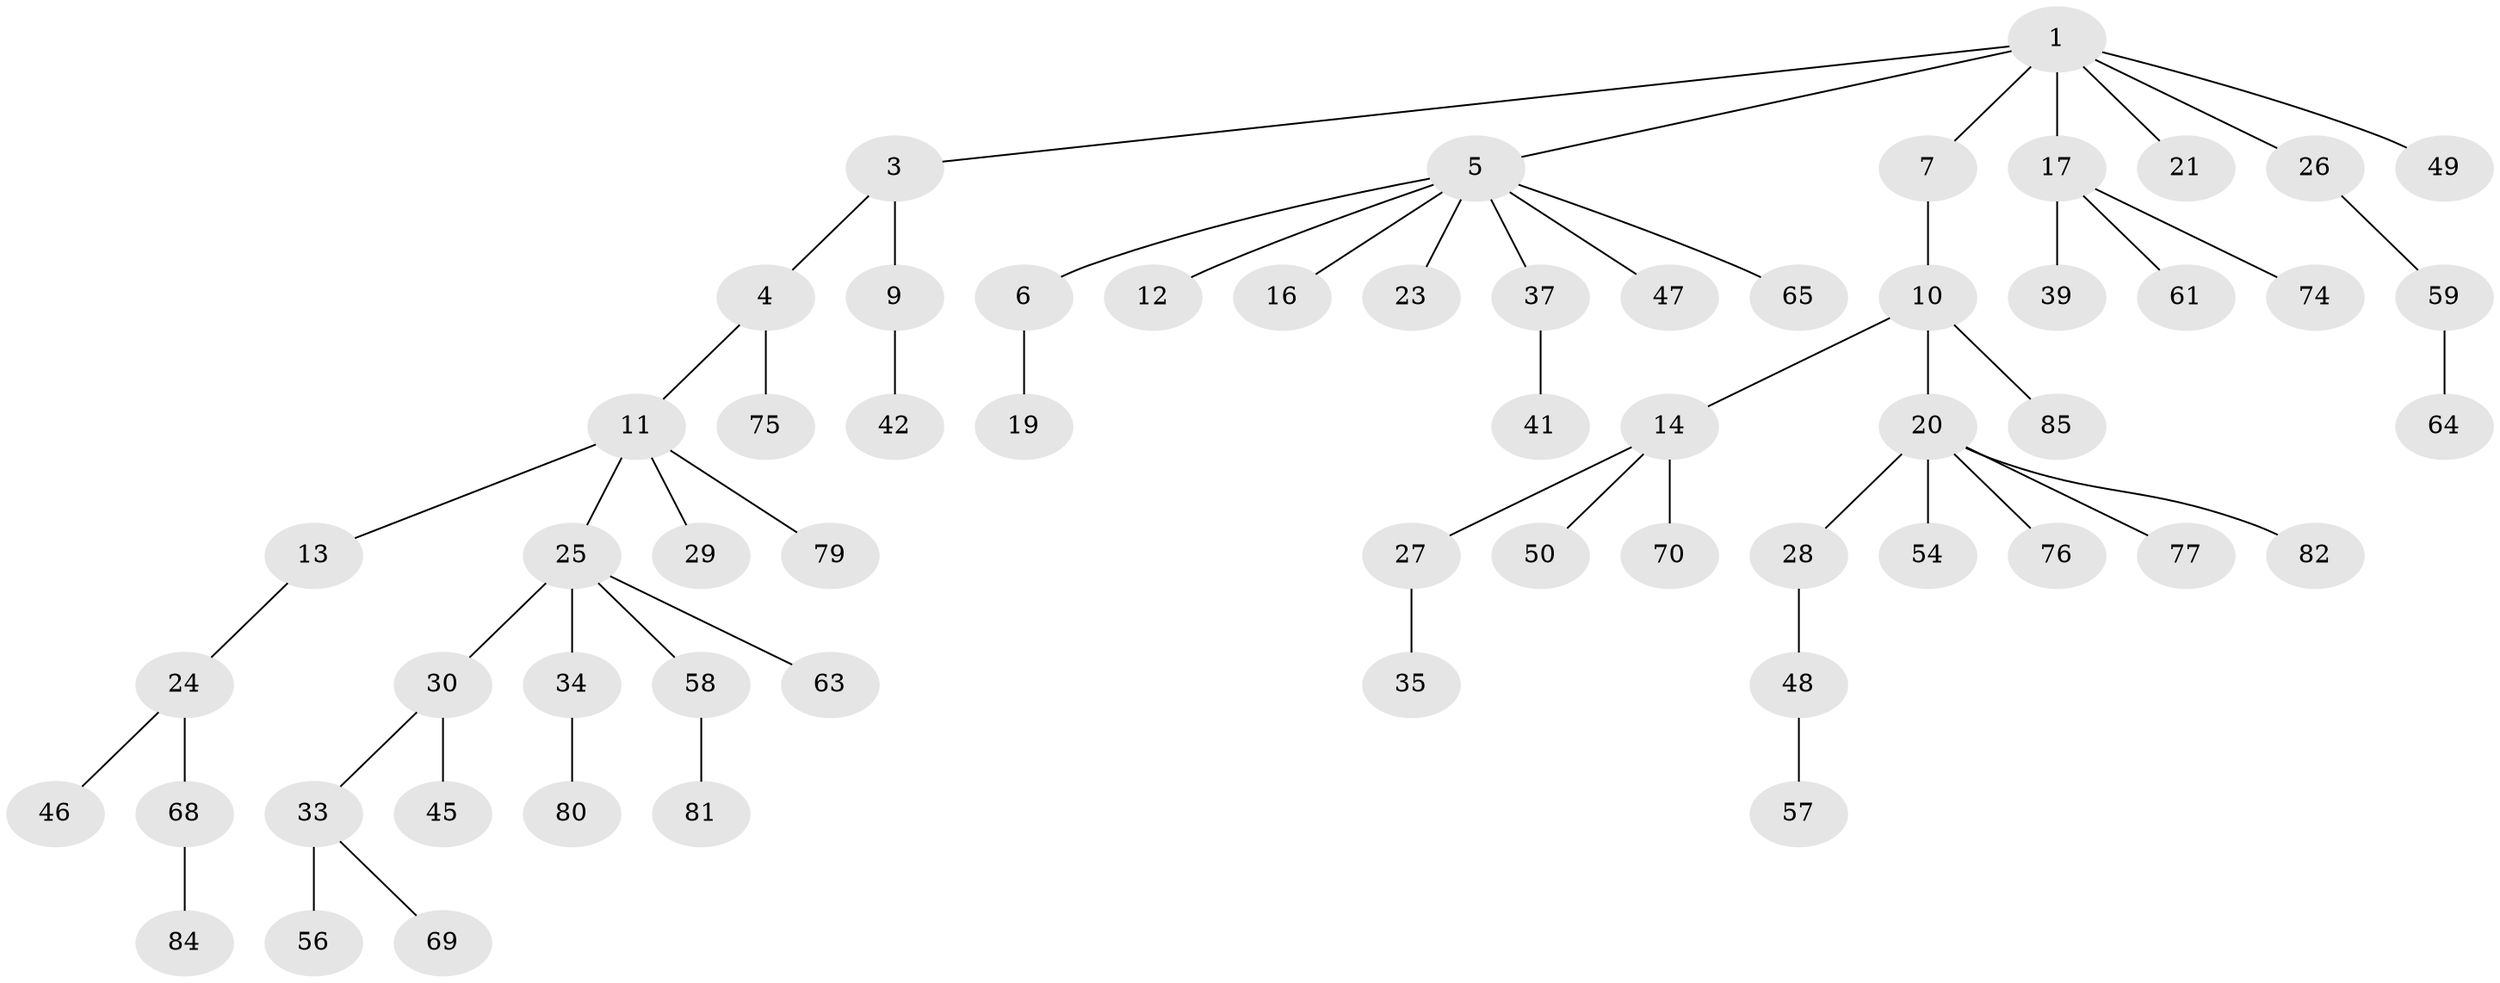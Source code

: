 // original degree distribution, {7: 0.011235955056179775, 2: 0.33707865168539325, 4: 0.06741573033707865, 6: 0.011235955056179775, 3: 0.06741573033707865, 1: 0.4606741573033708, 5: 0.0449438202247191}
// Generated by graph-tools (version 1.1) at 2025/42/03/06/25 10:42:05]
// undirected, 60 vertices, 59 edges
graph export_dot {
graph [start="1"]
  node [color=gray90,style=filled];
  1 [super="+2"];
  3 [super="+55"];
  4 [super="+38"];
  5 [super="+8"];
  6 [super="+18"];
  7 [super="+87"];
  9;
  10 [super="+15"];
  11 [super="+22"];
  12;
  13;
  14 [super="+66"];
  16;
  17 [super="+62"];
  19 [super="+40"];
  20 [super="+73"];
  21;
  23 [super="+78"];
  24 [super="+89"];
  25 [super="+36"];
  26 [super="+31"];
  27;
  28 [super="+32"];
  29;
  30;
  33 [super="+44"];
  34 [super="+52"];
  35;
  37;
  39;
  41 [super="+43"];
  42 [super="+71"];
  45;
  46 [super="+53"];
  47;
  48 [super="+51"];
  49;
  50;
  54;
  56;
  57 [super="+67"];
  58 [super="+72"];
  59 [super="+60"];
  61;
  63 [super="+83"];
  64 [super="+88"];
  65;
  68;
  69 [super="+86"];
  70;
  74;
  75;
  76;
  77;
  79;
  80;
  81;
  82;
  84;
  85;
  1 -- 3;
  1 -- 5;
  1 -- 17;
  1 -- 21;
  1 -- 26;
  1 -- 49;
  1 -- 7;
  3 -- 4;
  3 -- 9;
  4 -- 11;
  4 -- 75;
  5 -- 6;
  5 -- 12;
  5 -- 47;
  5 -- 65;
  5 -- 16;
  5 -- 37;
  5 -- 23;
  6 -- 19;
  7 -- 10;
  9 -- 42;
  10 -- 14;
  10 -- 85;
  10 -- 20;
  11 -- 13;
  11 -- 29;
  11 -- 25;
  11 -- 79;
  13 -- 24;
  14 -- 27;
  14 -- 50;
  14 -- 70;
  17 -- 39;
  17 -- 61;
  17 -- 74;
  20 -- 28;
  20 -- 54;
  20 -- 77;
  20 -- 82;
  20 -- 76;
  24 -- 46;
  24 -- 68;
  25 -- 30;
  25 -- 34;
  25 -- 58;
  25 -- 63;
  26 -- 59;
  27 -- 35;
  28 -- 48;
  30 -- 33;
  30 -- 45;
  33 -- 56;
  33 -- 69;
  34 -- 80;
  37 -- 41;
  48 -- 57;
  58 -- 81;
  59 -- 64;
  68 -- 84;
}
